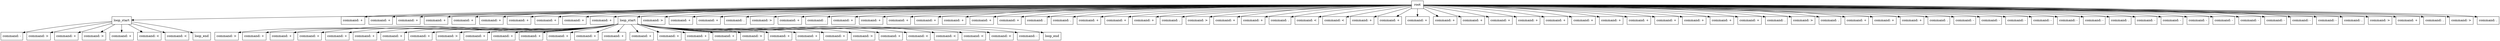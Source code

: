 digraph AST {
  node [shape=box];
  node1 [label="root"];
  node2 [label="loop_start"];
  node1 -> node2;
  node3 [label="command: -"];
  node2 -> node3;
  node4 [label="command: >"];
  node2 -> node4;
  node5 [label="command: +"];
  node2 -> node5;
  node6 [label="command: >"];
  node2 -> node6;
  node7 [label="command: +"];
  node2 -> node7;
  node8 [label="command: <"];
  node2 -> node8;
  node9 [label="command: <"];
  node2 -> node9;
  node10 [label="loop_end"];
  node2 -> node10;
  node11 [label="command: +"];
  node1 -> node11;
  node12 [label="command: +"];
  node1 -> node12;
  node13 [label="command: +"];
  node1 -> node13;
  node14 [label="command: +"];
  node1 -> node14;
  node15 [label="command: +"];
  node1 -> node15;
  node16 [label="command: +"];
  node1 -> node16;
  node17 [label="command: +"];
  node1 -> node17;
  node18 [label="command: +"];
  node1 -> node18;
  node19 [label="command: +"];
  node1 -> node19;
  node20 [label="command: +"];
  node1 -> node20;
  node21 [label="loop_start"];
  node1 -> node21;
  node22 [label="command: >"];
  node21 -> node22;
  node23 [label="command: +"];
  node21 -> node23;
  node24 [label="command: +"];
  node21 -> node24;
  node25 [label="command: +"];
  node21 -> node25;
  node26 [label="command: +"];
  node21 -> node26;
  node27 [label="command: +"];
  node21 -> node27;
  node28 [label="command: +"];
  node21 -> node28;
  node29 [label="command: +"];
  node21 -> node29;
  node30 [label="command: >"];
  node21 -> node30;
  node31 [label="command: +"];
  node21 -> node31;
  node32 [label="command: +"];
  node21 -> node32;
  node33 [label="command: +"];
  node21 -> node33;
  node34 [label="command: +"];
  node21 -> node34;
  node35 [label="command: +"];
  node21 -> node35;
  node36 [label="command: +"];
  node21 -> node36;
  node37 [label="command: +"];
  node21 -> node37;
  node38 [label="command: +"];
  node21 -> node38;
  node39 [label="command: +"];
  node21 -> node39;
  node40 [label="command: +"];
  node21 -> node40;
  node41 [label="command: >"];
  node21 -> node41;
  node42 [label="command: +"];
  node21 -> node42;
  node43 [label="command: +"];
  node21 -> node43;
  node44 [label="command: +"];
  node21 -> node44;
  node45 [label="command: >"];
  node21 -> node45;
  node46 [label="command: +"];
  node21 -> node46;
  node47 [label="command: <"];
  node21 -> node47;
  node48 [label="command: <"];
  node21 -> node48;
  node49 [label="command: <"];
  node21 -> node49;
  node50 [label="command: <"];
  node21 -> node50;
  node51 [label="command: -"];
  node21 -> node51;
  node52 [label="loop_end"];
  node21 -> node52;
  node53 [label="command: >"];
  node1 -> node53;
  node54 [label="command: +"];
  node1 -> node54;
  node55 [label="command: +"];
  node1 -> node55;
  node56 [label="command: ."];
  node1 -> node56;
  node57 [label="command: >"];
  node1 -> node57;
  node58 [label="command: +"];
  node1 -> node58;
  node59 [label="command: ."];
  node1 -> node59;
  node60 [label="command: +"];
  node1 -> node60;
  node61 [label="command: +"];
  node1 -> node61;
  node62 [label="command: +"];
  node1 -> node62;
  node63 [label="command: +"];
  node1 -> node63;
  node64 [label="command: +"];
  node1 -> node64;
  node65 [label="command: +"];
  node1 -> node65;
  node66 [label="command: +"];
  node1 -> node66;
  node67 [label="command: ."];
  node1 -> node67;
  node68 [label="command: ."];
  node1 -> node68;
  node69 [label="command: +"];
  node1 -> node69;
  node70 [label="command: +"];
  node1 -> node70;
  node71 [label="command: +"];
  node1 -> node71;
  node72 [label="command: ."];
  node1 -> node72;
  node73 [label="command: >"];
  node1 -> node73;
  node74 [label="command: +"];
  node1 -> node74;
  node75 [label="command: +"];
  node1 -> node75;
  node76 [label="command: ."];
  node1 -> node76;
  node77 [label="command: <"];
  node1 -> node77;
  node78 [label="command: <"];
  node1 -> node78;
  node79 [label="command: +"];
  node1 -> node79;
  node80 [label="command: +"];
  node1 -> node80;
  node81 [label="command: +"];
  node1 -> node81;
  node82 [label="command: +"];
  node1 -> node82;
  node83 [label="command: +"];
  node1 -> node83;
  node84 [label="command: +"];
  node1 -> node84;
  node85 [label="command: +"];
  node1 -> node85;
  node86 [label="command: +"];
  node1 -> node86;
  node87 [label="command: +"];
  node1 -> node87;
  node88 [label="command: +"];
  node1 -> node88;
  node89 [label="command: +"];
  node1 -> node89;
  node90 [label="command: +"];
  node1 -> node90;
  node91 [label="command: +"];
  node1 -> node91;
  node92 [label="command: +"];
  node1 -> node92;
  node93 [label="command: +"];
  node1 -> node93;
  node94 [label="command: ."];
  node1 -> node94;
  node95 [label="command: >"];
  node1 -> node95;
  node96 [label="command: ."];
  node1 -> node96;
  node97 [label="command: +"];
  node1 -> node97;
  node98 [label="command: +"];
  node1 -> node98;
  node99 [label="command: +"];
  node1 -> node99;
  node100 [label="command: ."];
  node1 -> node100;
  node101 [label="command: -"];
  node1 -> node101;
  node102 [label="command: -"];
  node1 -> node102;
  node103 [label="command: -"];
  node1 -> node103;
  node104 [label="command: -"];
  node1 -> node104;
  node105 [label="command: -"];
  node1 -> node105;
  node106 [label="command: -"];
  node1 -> node106;
  node107 [label="command: ."];
  node1 -> node107;
  node108 [label="command: -"];
  node1 -> node108;
  node109 [label="command: -"];
  node1 -> node109;
  node110 [label="command: -"];
  node1 -> node110;
  node111 [label="command: -"];
  node1 -> node111;
  node112 [label="command: -"];
  node1 -> node112;
  node113 [label="command: -"];
  node1 -> node113;
  node114 [label="command: -"];
  node1 -> node114;
  node115 [label="command: -"];
  node1 -> node115;
  node116 [label="command: ."];
  node1 -> node116;
  node117 [label="command: >"];
  node1 -> node117;
  node118 [label="command: +"];
  node1 -> node118;
  node119 [label="command: ."];
  node1 -> node119;
  node120 [label="command: >"];
  node1 -> node120;
  node121 [label="command: ."];
  node1 -> node121;
}
